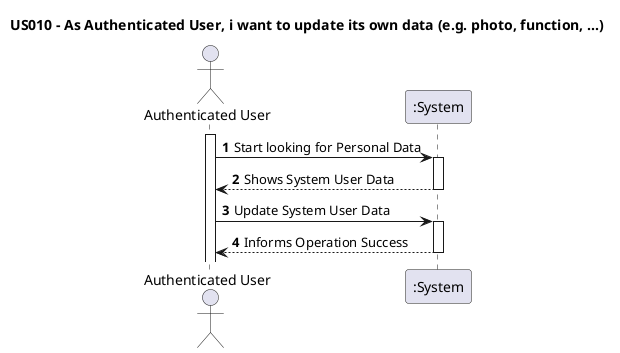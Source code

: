 @startuml
'https://plantuml.com/sequence-diagram

title US010 - As Authenticated User, i want to update its own data (e.g. photo, function, ...)

autoactivate on
autonumber

actor "Authenticated User" as user
participant ":System" as System

activate user

user -> System: Start looking for Personal Data
System --> user: Shows System User Data

user -> System: Update System User Data
System --> user: Informs Operation Success

@enduml